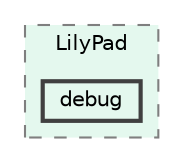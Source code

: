 digraph "LilyPadEngine/src/LilyPad/debug"
{
 // LATEX_PDF_SIZE
  bgcolor="transparent";
  edge [fontname=Helvetica,fontsize=10,labelfontname=Helvetica,labelfontsize=10];
  node [fontname=Helvetica,fontsize=10,shape=box,height=0.2,width=0.4];
  compound=true
  subgraph clusterdir_ba530f060a686c81d7df5307861b7647 {
    graph [ bgcolor="#e4f8ee", pencolor="grey50", label="LilyPad", fontname=Helvetica,fontsize=10 style="filled,dashed", URL="dir_ba530f060a686c81d7df5307861b7647.html",tooltip=""]
  dir_fc953d2911db3093ca8d85557327bd0d [label="debug", fillcolor="#e4f8ee", color="grey25", style="filled,bold", URL="dir_fc953d2911db3093ca8d85557327bd0d.html",tooltip=""];
  }
}
